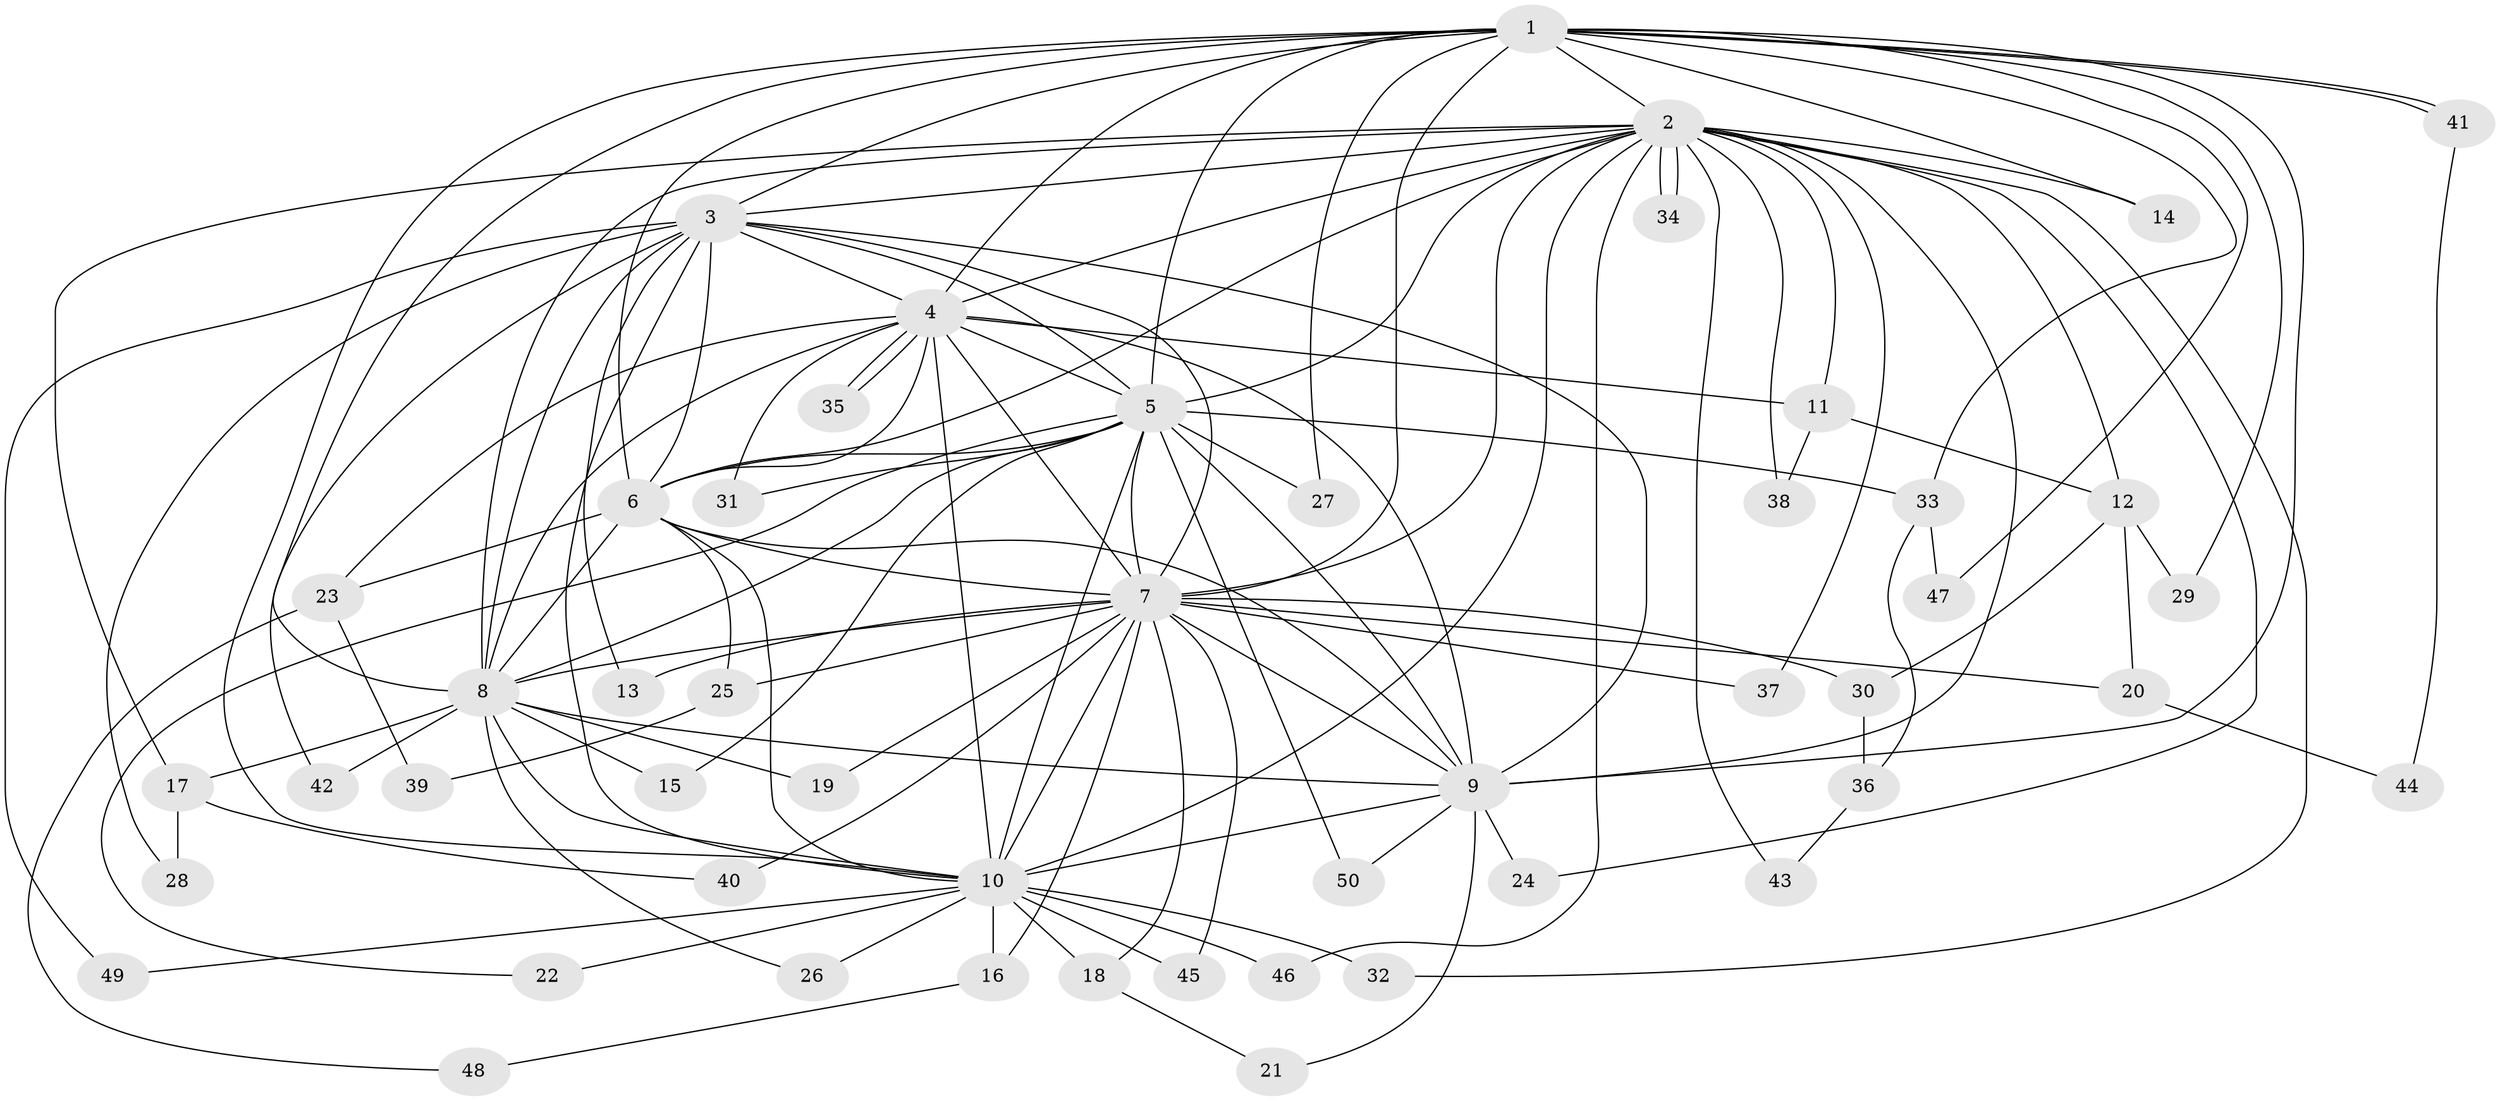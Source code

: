 // Generated by graph-tools (version 1.1) at 2025/14/03/09/25 04:14:05]
// undirected, 50 vertices, 125 edges
graph export_dot {
graph [start="1"]
  node [color=gray90,style=filled];
  1;
  2;
  3;
  4;
  5;
  6;
  7;
  8;
  9;
  10;
  11;
  12;
  13;
  14;
  15;
  16;
  17;
  18;
  19;
  20;
  21;
  22;
  23;
  24;
  25;
  26;
  27;
  28;
  29;
  30;
  31;
  32;
  33;
  34;
  35;
  36;
  37;
  38;
  39;
  40;
  41;
  42;
  43;
  44;
  45;
  46;
  47;
  48;
  49;
  50;
  1 -- 2;
  1 -- 3;
  1 -- 4;
  1 -- 5;
  1 -- 6;
  1 -- 7;
  1 -- 8;
  1 -- 9;
  1 -- 10;
  1 -- 14;
  1 -- 27;
  1 -- 29;
  1 -- 33;
  1 -- 41;
  1 -- 41;
  1 -- 47;
  2 -- 3;
  2 -- 4;
  2 -- 5;
  2 -- 6;
  2 -- 7;
  2 -- 8;
  2 -- 9;
  2 -- 10;
  2 -- 11;
  2 -- 12;
  2 -- 14;
  2 -- 17;
  2 -- 24;
  2 -- 32;
  2 -- 34;
  2 -- 34;
  2 -- 37;
  2 -- 38;
  2 -- 43;
  2 -- 46;
  3 -- 4;
  3 -- 5;
  3 -- 6;
  3 -- 7;
  3 -- 8;
  3 -- 9;
  3 -- 10;
  3 -- 13;
  3 -- 28;
  3 -- 42;
  3 -- 49;
  4 -- 5;
  4 -- 6;
  4 -- 7;
  4 -- 8;
  4 -- 9;
  4 -- 10;
  4 -- 11;
  4 -- 23;
  4 -- 31;
  4 -- 35;
  4 -- 35;
  5 -- 6;
  5 -- 7;
  5 -- 8;
  5 -- 9;
  5 -- 10;
  5 -- 15;
  5 -- 22;
  5 -- 27;
  5 -- 31;
  5 -- 33;
  5 -- 50;
  6 -- 7;
  6 -- 8;
  6 -- 9;
  6 -- 10;
  6 -- 23;
  6 -- 25;
  7 -- 8;
  7 -- 9;
  7 -- 10;
  7 -- 13;
  7 -- 16;
  7 -- 18;
  7 -- 19;
  7 -- 20;
  7 -- 25;
  7 -- 30;
  7 -- 37;
  7 -- 40;
  7 -- 45;
  8 -- 9;
  8 -- 10;
  8 -- 15;
  8 -- 17;
  8 -- 19;
  8 -- 26;
  8 -- 42;
  9 -- 10;
  9 -- 21;
  9 -- 24;
  9 -- 50;
  10 -- 16;
  10 -- 18;
  10 -- 22;
  10 -- 26;
  10 -- 32;
  10 -- 45;
  10 -- 46;
  10 -- 49;
  11 -- 12;
  11 -- 38;
  12 -- 20;
  12 -- 29;
  12 -- 30;
  16 -- 48;
  17 -- 28;
  17 -- 40;
  18 -- 21;
  20 -- 44;
  23 -- 39;
  23 -- 48;
  25 -- 39;
  30 -- 36;
  33 -- 36;
  33 -- 47;
  36 -- 43;
  41 -- 44;
}
